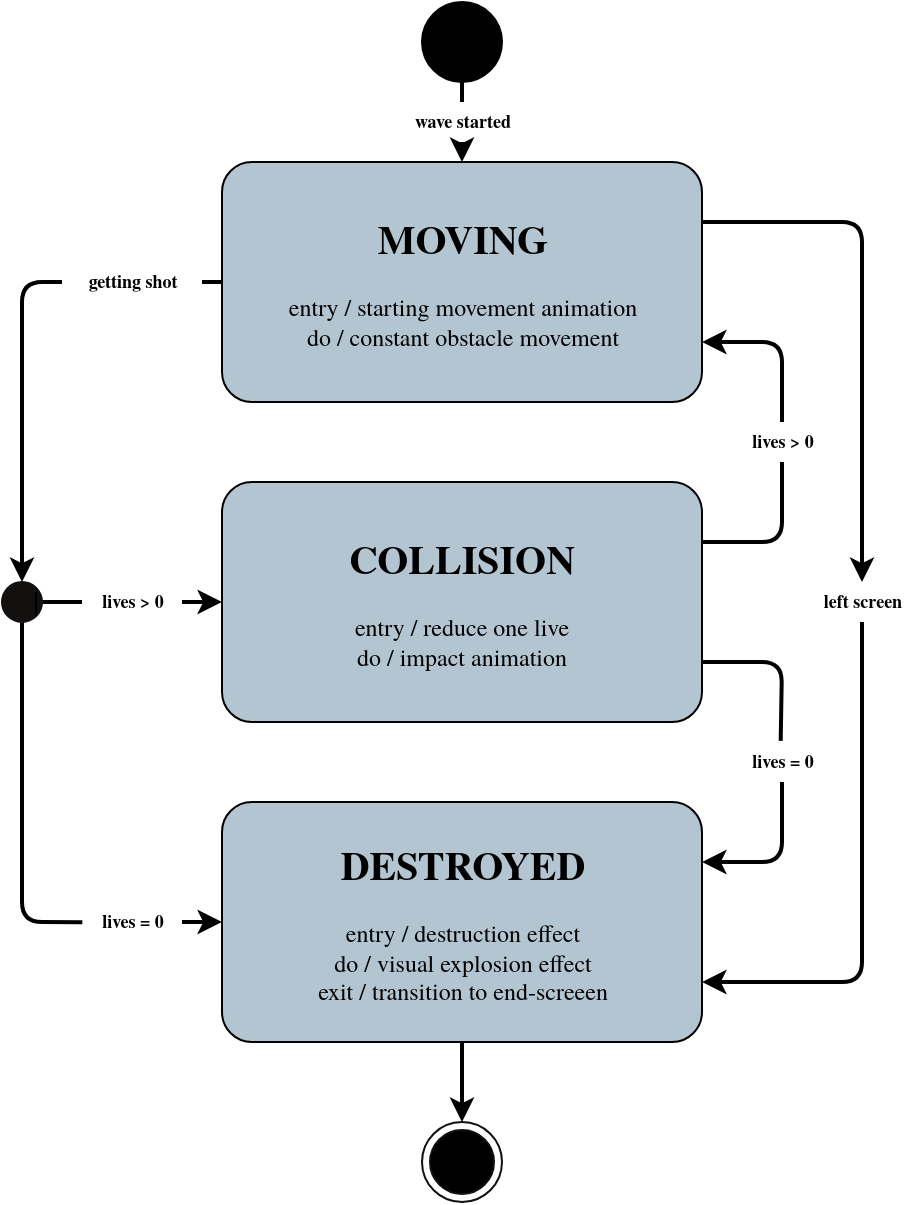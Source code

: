 <mxfile>
    <diagram id="ixvTUzFPR6vC_8rM8i0x" name="Seite-1">
        <mxGraphModel dx="1061" dy="699" grid="1" gridSize="10" guides="1" tooltips="1" connect="1" arrows="1" fold="1" page="1" pageScale="1" pageWidth="827" pageHeight="1169" background="#ffffff" math="0" shadow="0">
            <root>
                <mxCell id="0"/>
                <mxCell id="1" parent="0"/>
                <mxCell id="8" style="edgeStyle=none;html=1;exitX=0;exitY=0.5;exitDx=0;exitDy=0;strokeColor=#000000;fontFamily=TeX Gyre Termes;fontSize=9;fontColor=#000000;endArrow=none;endFill=0;strokeWidth=2;" edge="1" parent="1" source="10" target="19">
                    <mxGeometry relative="1" as="geometry"/>
                </mxCell>
                <mxCell id="41" style="edgeStyle=none;html=1;exitX=1;exitY=0.25;exitDx=0;exitDy=0;strokeColor=#000000;strokeWidth=2;" edge="1" parent="1" source="10" target="39">
                    <mxGeometry relative="1" as="geometry">
                        <Array as="points">
                            <mxPoint x="600" y="310"/>
                        </Array>
                    </mxGeometry>
                </mxCell>
                <mxCell id="10" value="&lt;b style=&quot;font-size: 20px;&quot;&gt;MOVING&lt;br&gt;&lt;/b&gt;&lt;br&gt;entry / starting movement animation&lt;br&gt;do / constant obstacle movement&lt;br&gt;" style="html=1;align=center;verticalAlign=middle;rounded=1;absoluteArcSize=1;arcSize=30;dashed=0;fillColor=#B3C5D0;fontColor=#000000;strokeColor=#000000;fontFamily=TeX Gyre Termes;shadow=0;glass=0;" vertex="1" parent="1">
                    <mxGeometry x="280" y="280" width="240" height="120" as="geometry"/>
                </mxCell>
                <mxCell id="11" style="edgeStyle=none;html=1;exitX=1;exitY=0.75;exitDx=0;exitDy=0;entryX=0.487;entryY=-0.028;entryDx=0;entryDy=0;entryPerimeter=0;strokeColor=#000000;strokeWidth=2;fontFamily=TeX Gyre Termes;fontSize=9;fontColor=#000000;endArrow=none;endFill=0;" edge="1" parent="1" source="12" target="33">
                    <mxGeometry relative="1" as="geometry">
                        <Array as="points">
                            <mxPoint x="560" y="530"/>
                        </Array>
                    </mxGeometry>
                </mxCell>
                <mxCell id="49" style="edgeStyle=none;html=1;exitX=1;exitY=0.25;exitDx=0;exitDy=0;strokeColor=#000000;strokeWidth=2;endArrow=none;endFill=0;" edge="1" parent="1" source="12" target="47">
                    <mxGeometry relative="1" as="geometry">
                        <Array as="points">
                            <mxPoint x="560" y="470"/>
                        </Array>
                    </mxGeometry>
                </mxCell>
                <mxCell id="12" value="&lt;b&gt;&lt;font style=&quot;font-size: 20px;&quot;&gt;COLLISION&lt;/font&gt;&lt;/b&gt;&lt;b style=&quot;&quot;&gt;&lt;br&gt;&lt;/b&gt;&lt;br style=&quot;&quot;&gt;&lt;span style=&quot;&quot;&gt;entry / reduce one live&lt;/span&gt;&lt;br style=&quot;&quot;&gt;&lt;span style=&quot;&quot;&gt;do / impact animation&lt;/span&gt;&lt;br style=&quot;&quot;&gt;" style="html=1;align=center;verticalAlign=middle;rounded=1;absoluteArcSize=1;arcSize=30;dashed=0;fillColor=#B3C5D0;fontColor=#000000;strokeColor=#000000;fontFamily=TeX Gyre Termes;whiteSpace=wrap;shadow=0;glass=0;" vertex="1" parent="1">
                    <mxGeometry x="280" y="440" width="240" height="120" as="geometry"/>
                </mxCell>
                <mxCell id="13" style="edgeStyle=none;html=1;entryX=0.5;entryY=0;entryDx=0;entryDy=0;strokeColor=#000000;fontFamily=TeX Gyre Termes;fontSize=20;fontColor=#000000;strokeWidth=2;" edge="1" parent="1" source="14" target="17">
                    <mxGeometry relative="1" as="geometry"/>
                </mxCell>
                <mxCell id="14" value="&lt;font style=&quot;font-size: 20px;&quot;&gt;&lt;b&gt;DESTROYED&lt;/b&gt;&lt;br&gt;&lt;/font&gt;&lt;br&gt;entry / destruction effect&lt;br&gt;do / visual explosion effect&lt;br&gt;exit / transition to end-screeen" style="html=1;align=center;verticalAlign=middle;rounded=1;absoluteArcSize=1;arcSize=30;dashed=0;fillColor=#B3C5D0;fontColor=#000000;strokeColor=#000000;fontFamily=TeX Gyre Termes;shadow=0;glass=0;" vertex="1" parent="1">
                    <mxGeometry x="280" y="600" width="240" height="120" as="geometry"/>
                </mxCell>
                <mxCell id="15" style="edgeStyle=none;html=1;entryX=0.5;entryY=0;entryDx=0;entryDy=0;strokeColor=#000000;fontFamily=TeX Gyre Termes;fontSize=20;fontColor=#000000;strokeWidth=2;startArrow=none;" edge="1" parent="1" source="43" target="10">
                    <mxGeometry relative="1" as="geometry">
                        <mxPoint x="340" y="280" as="targetPoint"/>
                    </mxGeometry>
                </mxCell>
                <mxCell id="16" value="" style="ellipse;fillColor=strokeColor;strokeColor=#000000;" vertex="1" parent="1">
                    <mxGeometry x="380" y="200" width="40" height="40" as="geometry"/>
                </mxCell>
                <mxCell id="17" value="" style="ellipse;html=1;shape=endState;fillColor=#000000;strokeColor=#131010;" vertex="1" parent="1">
                    <mxGeometry x="380" y="760" width="40" height="40" as="geometry"/>
                </mxCell>
                <mxCell id="18" style="edgeStyle=none;html=1;entryX=0.5;entryY=0;entryDx=0;entryDy=0;strokeColor=#000000;fontFamily=TeX Gyre Termes;fontSize=9;fontColor=#000000;endArrow=classic;endFill=1;strokeWidth=2;" edge="1" parent="1" source="19" target="22">
                    <mxGeometry relative="1" as="geometry">
                        <Array as="points">
                            <mxPoint x="180" y="340"/>
                        </Array>
                    </mxGeometry>
                </mxCell>
                <mxCell id="19" value="getting shot" style="text;html=1;align=center;verticalAlign=middle;resizable=0;points=[];autosize=1;strokeColor=none;fillColor=none;fontSize=9;fontFamily=TeX Gyre Termes;fontColor=#000000;rotation=0;fontStyle=1" vertex="1" parent="1">
                    <mxGeometry x="200" y="330" width="70" height="20" as="geometry"/>
                </mxCell>
                <mxCell id="20" style="edgeStyle=none;html=1;entryX=0.003;entryY=0.509;entryDx=0;entryDy=0;entryPerimeter=0;strokeColor=#000000;fontFamily=TeX Gyre Termes;fontSize=10;fontColor=#000000;endArrow=none;endFill=0;strokeWidth=2;" edge="1" parent="1" source="22" target="25">
                    <mxGeometry relative="1" as="geometry">
                        <Array as="points">
                            <mxPoint x="180" y="660"/>
                        </Array>
                    </mxGeometry>
                </mxCell>
                <mxCell id="21" style="edgeStyle=none;html=1;strokeColor=#000000;fontFamily=TeX Gyre Termes;fontSize=10;fontColor=#000000;endArrow=none;endFill=0;strokeWidth=2;" edge="1" parent="1" source="22" target="27">
                    <mxGeometry relative="1" as="geometry"/>
                </mxCell>
                <mxCell id="22" value="" style="ellipse;fillColor=strokeColor;shadow=0;glass=0;sketch=0;strokeColor=#131010;fontFamily=TeX Gyre Termes;fontSize=10;fontColor=#000000;" vertex="1" parent="1">
                    <mxGeometry x="170" y="490" width="20" height="20" as="geometry"/>
                </mxCell>
                <mxCell id="23" style="edgeStyle=none;html=1;exitX=1;exitY=0;exitDx=0;exitDy=0;entryX=1;entryY=1;entryDx=0;entryDy=0;strokeColor=#000000;fontFamily=TeX Gyre Termes;fontSize=10;fontColor=#000000;endArrow=none;endFill=0;" edge="1" parent="1" source="22" target="22">
                    <mxGeometry relative="1" as="geometry"/>
                </mxCell>
                <mxCell id="24" style="edgeStyle=none;html=1;entryX=0;entryY=0.5;entryDx=0;entryDy=0;strokeColor=#000000;fontFamily=TeX Gyre Termes;fontSize=10;fontColor=#000000;endArrow=classic;endFill=1;strokeWidth=2;" edge="1" parent="1" source="25" target="14">
                    <mxGeometry relative="1" as="geometry"/>
                </mxCell>
                <mxCell id="25" value="lives = 0" style="text;html=1;align=center;verticalAlign=middle;resizable=0;points=[];autosize=1;strokeColor=none;fillColor=none;fontSize=9;fontFamily=TeX Gyre Termes;fontColor=#000000;fontStyle=1" vertex="1" parent="1">
                    <mxGeometry x="210" y="650" width="50" height="20" as="geometry"/>
                </mxCell>
                <mxCell id="26" style="edgeStyle=none;html=1;strokeColor=#000000;fontFamily=TeX Gyre Termes;fontSize=10;fontColor=#000000;endArrow=classic;endFill=1;strokeWidth=2;" edge="1" parent="1" source="27" target="12">
                    <mxGeometry relative="1" as="geometry"/>
                </mxCell>
                <mxCell id="27" value="lives &amp;gt; 0" style="text;html=1;align=center;verticalAlign=middle;resizable=0;points=[];autosize=1;strokeColor=none;fillColor=none;fontSize=9;fontFamily=TeX Gyre Termes;fontColor=#000000;fontStyle=1" vertex="1" parent="1">
                    <mxGeometry x="210" y="490" width="50" height="20" as="geometry"/>
                </mxCell>
                <mxCell id="32" style="edgeStyle=none;html=1;entryX=1;entryY=0.25;entryDx=0;entryDy=0;strokeColor=#000000;strokeWidth=2;fontFamily=TeX Gyre Termes;fontSize=9;fontColor=#000000;endArrow=classic;endFill=1;" edge="1" parent="1" source="33" target="14">
                    <mxGeometry relative="1" as="geometry">
                        <Array as="points">
                            <mxPoint x="560" y="630"/>
                        </Array>
                    </mxGeometry>
                </mxCell>
                <mxCell id="33" value="lives = 0" style="text;html=1;align=center;verticalAlign=middle;resizable=0;points=[];autosize=1;strokeColor=none;fillColor=none;fontSize=9;fontFamily=TeX Gyre Termes;fontColor=#000000;fontStyle=1" vertex="1" parent="1">
                    <mxGeometry x="535" y="570" width="50" height="20" as="geometry"/>
                </mxCell>
                <mxCell id="42" style="edgeStyle=none;html=1;entryX=1;entryY=0.75;entryDx=0;entryDy=0;strokeColor=#000000;strokeWidth=2;" edge="1" parent="1" source="39" target="14">
                    <mxGeometry relative="1" as="geometry">
                        <Array as="points">
                            <mxPoint x="600" y="690"/>
                        </Array>
                    </mxGeometry>
                </mxCell>
                <mxCell id="39" value="left screen" style="text;html=1;align=center;verticalAlign=middle;resizable=0;points=[];autosize=1;strokeColor=none;fillColor=none;fontSize=9;fontFamily=TeX Gyre Termes;fontColor=#000000;fontStyle=1" vertex="1" parent="1">
                    <mxGeometry x="570" y="490" width="60" height="20" as="geometry"/>
                </mxCell>
                <mxCell id="44" value="" style="edgeStyle=none;html=1;entryX=0.5;entryY=0;entryDx=0;entryDy=0;strokeColor=#000000;fontFamily=TeX Gyre Termes;fontSize=20;fontColor=#000000;strokeWidth=2;endArrow=none;" edge="1" parent="1" source="16" target="43">
                    <mxGeometry relative="1" as="geometry">
                        <mxPoint x="400" y="240" as="sourcePoint"/>
                        <mxPoint x="400" y="280" as="targetPoint"/>
                    </mxGeometry>
                </mxCell>
                <mxCell id="43" value="wave started" style="text;html=1;align=center;verticalAlign=middle;resizable=0;points=[];autosize=1;strokeColor=none;fillColor=none;fontSize=9;fontFamily=TeX Gyre Termes;fontColor=#000000;fontStyle=1" vertex="1" parent="1">
                    <mxGeometry x="365" y="250" width="70" height="20" as="geometry"/>
                </mxCell>
                <mxCell id="50" style="edgeStyle=none;html=1;entryX=1;entryY=0.75;entryDx=0;entryDy=0;strokeColor=#000000;strokeWidth=2;" edge="1" parent="1" source="47" target="10">
                    <mxGeometry relative="1" as="geometry">
                        <Array as="points">
                            <mxPoint x="560" y="370"/>
                        </Array>
                    </mxGeometry>
                </mxCell>
                <mxCell id="47" value="lives &amp;gt; 0" style="text;html=1;align=center;verticalAlign=middle;resizable=0;points=[];autosize=1;strokeColor=none;fillColor=none;fontSize=9;fontFamily=TeX Gyre Termes;fontColor=#000000;fontStyle=1" vertex="1" parent="1">
                    <mxGeometry x="535" y="410" width="50" height="20" as="geometry"/>
                </mxCell>
            </root>
        </mxGraphModel>
    </diagram>
</mxfile>